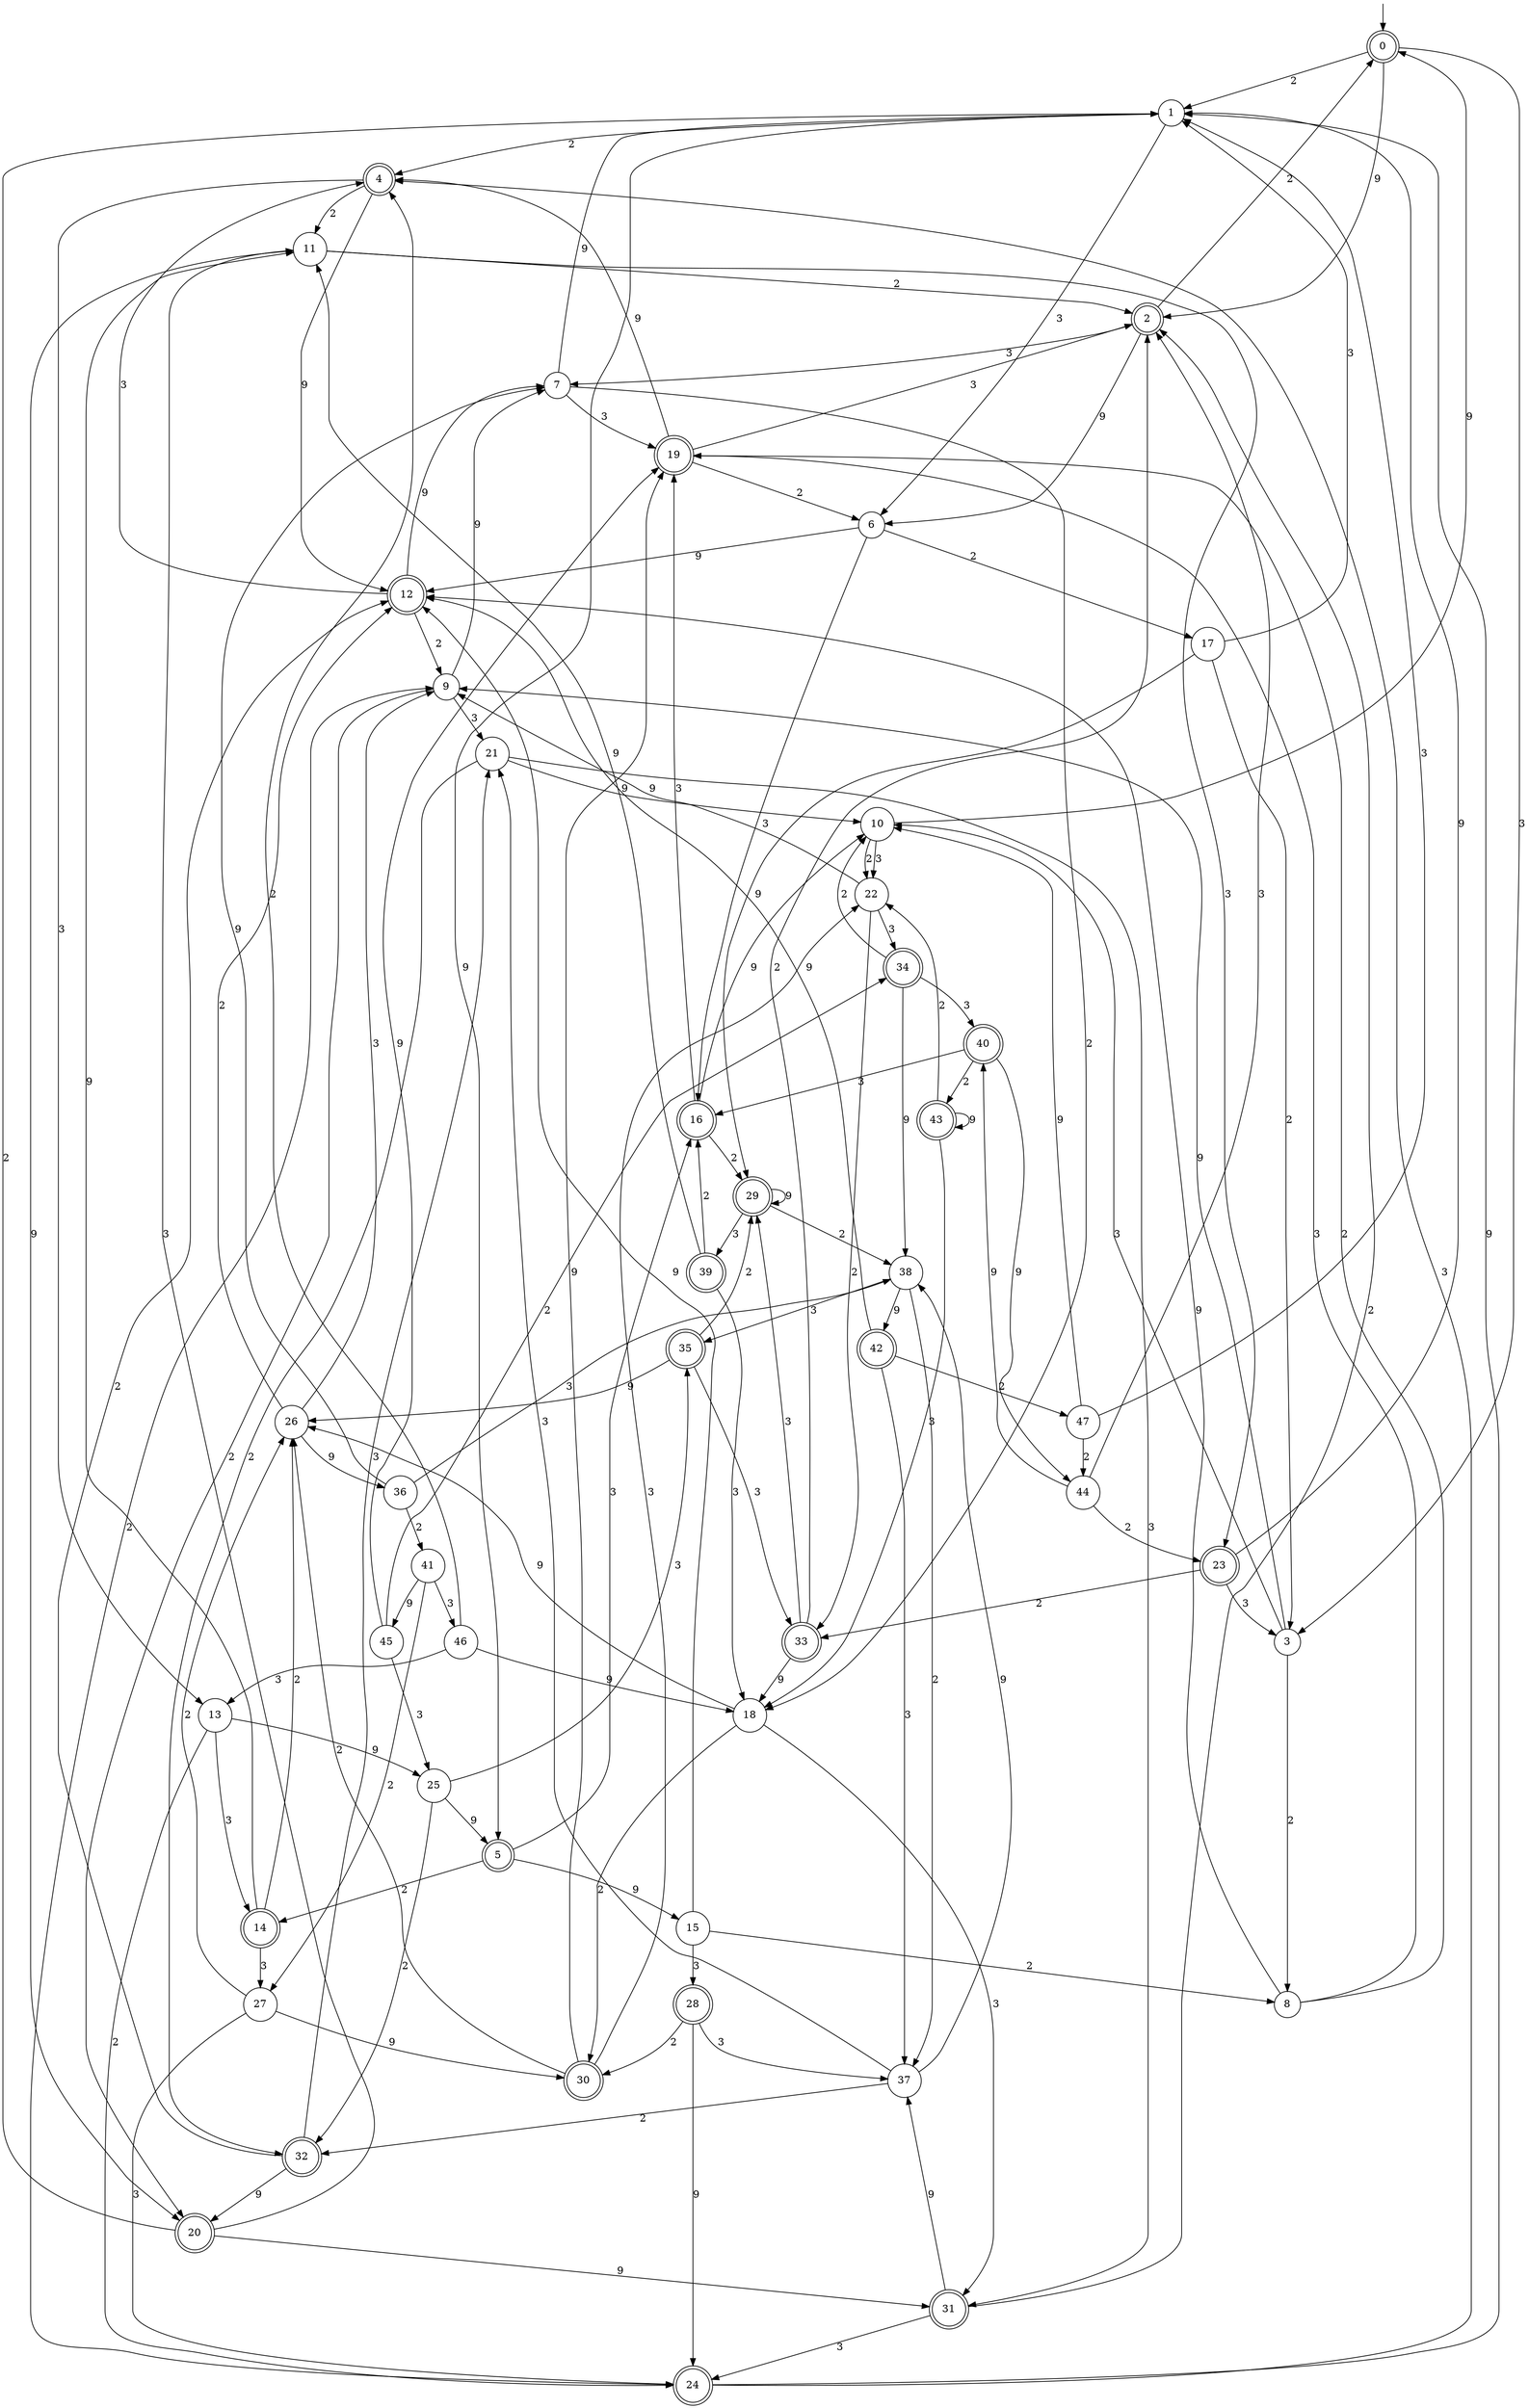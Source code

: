 digraph g {

	s0 [shape="doublecircle" label="0"];
	s1 [shape="circle" label="1"];
	s2 [shape="doublecircle" label="2"];
	s3 [shape="circle" label="3"];
	s4 [shape="doublecircle" label="4"];
	s5 [shape="doublecircle" label="5"];
	s6 [shape="circle" label="6"];
	s7 [shape="circle" label="7"];
	s8 [shape="circle" label="8"];
	s9 [shape="circle" label="9"];
	s10 [shape="circle" label="10"];
	s11 [shape="circle" label="11"];
	s12 [shape="doublecircle" label="12"];
	s13 [shape="circle" label="13"];
	s14 [shape="doublecircle" label="14"];
	s15 [shape="circle" label="15"];
	s16 [shape="doublecircle" label="16"];
	s17 [shape="circle" label="17"];
	s18 [shape="circle" label="18"];
	s19 [shape="doublecircle" label="19"];
	s20 [shape="doublecircle" label="20"];
	s21 [shape="circle" label="21"];
	s22 [shape="circle" label="22"];
	s23 [shape="doublecircle" label="23"];
	s24 [shape="doublecircle" label="24"];
	s25 [shape="circle" label="25"];
	s26 [shape="circle" label="26"];
	s27 [shape="circle" label="27"];
	s28 [shape="doublecircle" label="28"];
	s29 [shape="doublecircle" label="29"];
	s30 [shape="doublecircle" label="30"];
	s31 [shape="doublecircle" label="31"];
	s32 [shape="doublecircle" label="32"];
	s33 [shape="doublecircle" label="33"];
	s34 [shape="doublecircle" label="34"];
	s35 [shape="doublecircle" label="35"];
	s36 [shape="circle" label="36"];
	s37 [shape="circle" label="37"];
	s38 [shape="circle" label="38"];
	s39 [shape="doublecircle" label="39"];
	s40 [shape="doublecircle" label="40"];
	s41 [shape="circle" label="41"];
	s42 [shape="doublecircle" label="42"];
	s43 [shape="doublecircle" label="43"];
	s44 [shape="circle" label="44"];
	s45 [shape="circle" label="45"];
	s46 [shape="circle" label="46"];
	s47 [shape="circle" label="47"];
	s0 -> s1 [label="2"];
	s0 -> s2 [label="9"];
	s0 -> s3 [label="3"];
	s1 -> s4 [label="2"];
	s1 -> s5 [label="9"];
	s1 -> s6 [label="3"];
	s2 -> s0 [label="2"];
	s2 -> s6 [label="9"];
	s2 -> s7 [label="3"];
	s3 -> s8 [label="2"];
	s3 -> s9 [label="9"];
	s3 -> s10 [label="3"];
	s4 -> s11 [label="2"];
	s4 -> s12 [label="9"];
	s4 -> s13 [label="3"];
	s5 -> s14 [label="2"];
	s5 -> s15 [label="9"];
	s5 -> s16 [label="3"];
	s6 -> s17 [label="2"];
	s6 -> s12 [label="9"];
	s6 -> s16 [label="3"];
	s7 -> s18 [label="2"];
	s7 -> s1 [label="9"];
	s7 -> s19 [label="3"];
	s8 -> s19 [label="2"];
	s8 -> s12 [label="9"];
	s8 -> s19 [label="3"];
	s9 -> s20 [label="2"];
	s9 -> s7 [label="9"];
	s9 -> s21 [label="3"];
	s10 -> s22 [label="2"];
	s10 -> s0 [label="9"];
	s10 -> s22 [label="3"];
	s11 -> s2 [label="2"];
	s11 -> s20 [label="9"];
	s11 -> s23 [label="3"];
	s12 -> s9 [label="2"];
	s12 -> s7 [label="9"];
	s12 -> s4 [label="3"];
	s13 -> s24 [label="2"];
	s13 -> s25 [label="9"];
	s13 -> s14 [label="3"];
	s14 -> s26 [label="2"];
	s14 -> s11 [label="9"];
	s14 -> s27 [label="3"];
	s15 -> s8 [label="2"];
	s15 -> s12 [label="9"];
	s15 -> s28 [label="3"];
	s16 -> s29 [label="2"];
	s16 -> s10 [label="9"];
	s16 -> s19 [label="3"];
	s17 -> s3 [label="2"];
	s17 -> s29 [label="9"];
	s17 -> s1 [label="3"];
	s18 -> s30 [label="2"];
	s18 -> s26 [label="9"];
	s18 -> s31 [label="3"];
	s19 -> s6 [label="2"];
	s19 -> s4 [label="9"];
	s19 -> s2 [label="3"];
	s20 -> s1 [label="2"];
	s20 -> s31 [label="9"];
	s20 -> s11 [label="3"];
	s21 -> s32 [label="2"];
	s21 -> s10 [label="9"];
	s21 -> s31 [label="3"];
	s22 -> s33 [label="2"];
	s22 -> s9 [label="9"];
	s22 -> s34 [label="3"];
	s23 -> s33 [label="2"];
	s23 -> s1 [label="9"];
	s23 -> s3 [label="3"];
	s24 -> s9 [label="2"];
	s24 -> s1 [label="9"];
	s24 -> s4 [label="3"];
	s25 -> s32 [label="2"];
	s25 -> s5 [label="9"];
	s25 -> s35 [label="3"];
	s26 -> s12 [label="2"];
	s26 -> s36 [label="9"];
	s26 -> s9 [label="3"];
	s27 -> s26 [label="2"];
	s27 -> s30 [label="9"];
	s27 -> s24 [label="3"];
	s28 -> s30 [label="2"];
	s28 -> s24 [label="9"];
	s28 -> s37 [label="3"];
	s29 -> s38 [label="2"];
	s29 -> s29 [label="9"];
	s29 -> s39 [label="3"];
	s30 -> s26 [label="2"];
	s30 -> s19 [label="9"];
	s30 -> s22 [label="3"];
	s31 -> s2 [label="2"];
	s31 -> s37 [label="9"];
	s31 -> s24 [label="3"];
	s32 -> s12 [label="2"];
	s32 -> s20 [label="9"];
	s32 -> s21 [label="3"];
	s33 -> s2 [label="2"];
	s33 -> s18 [label="9"];
	s33 -> s29 [label="3"];
	s34 -> s10 [label="2"];
	s34 -> s38 [label="9"];
	s34 -> s40 [label="3"];
	s35 -> s29 [label="2"];
	s35 -> s26 [label="9"];
	s35 -> s33 [label="3"];
	s36 -> s41 [label="2"];
	s36 -> s7 [label="9"];
	s36 -> s38 [label="3"];
	s37 -> s32 [label="2"];
	s37 -> s38 [label="9"];
	s37 -> s21 [label="3"];
	s38 -> s37 [label="2"];
	s38 -> s42 [label="9"];
	s38 -> s35 [label="3"];
	s39 -> s16 [label="2"];
	s39 -> s11 [label="9"];
	s39 -> s18 [label="3"];
	s40 -> s43 [label="2"];
	s40 -> s44 [label="9"];
	s40 -> s16 [label="3"];
	s41 -> s27 [label="2"];
	s41 -> s45 [label="9"];
	s41 -> s46 [label="3"];
	s42 -> s47 [label="2"];
	s42 -> s12 [label="9"];
	s42 -> s37 [label="3"];
	s43 -> s22 [label="2"];
	s43 -> s43 [label="9"];
	s43 -> s18 [label="3"];
	s44 -> s23 [label="2"];
	s44 -> s40 [label="9"];
	s44 -> s2 [label="3"];
	s45 -> s34 [label="2"];
	s45 -> s19 [label="9"];
	s45 -> s25 [label="3"];
	s46 -> s4 [label="2"];
	s46 -> s18 [label="9"];
	s46 -> s13 [label="3"];
	s47 -> s44 [label="2"];
	s47 -> s10 [label="9"];
	s47 -> s1 [label="3"];

__start0 [label="" shape="none" width="0" height="0"];
__start0 -> s0;

}
